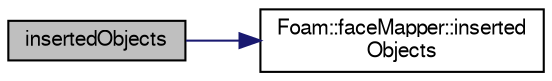 digraph "insertedObjects"
{
  bgcolor="transparent";
  edge [fontname="FreeSans",fontsize="10",labelfontname="FreeSans",labelfontsize="10"];
  node [fontname="FreeSans",fontsize="10",shape=record];
  rankdir="LR";
  Node1 [label="insertedObjects",height=0.2,width=0.4,color="black", fillcolor="grey75", style="filled" fontcolor="black"];
  Node1 -> Node2 [color="midnightblue",fontsize="10",style="solid",fontname="FreeSans"];
  Node2 [label="Foam::faceMapper::inserted\lObjects",height=0.2,width=0.4,color="black",URL="$a00705.html#a64a0018da75b0d6334d94124d975ad63",tooltip="Are there any inserted faces. "];
}
